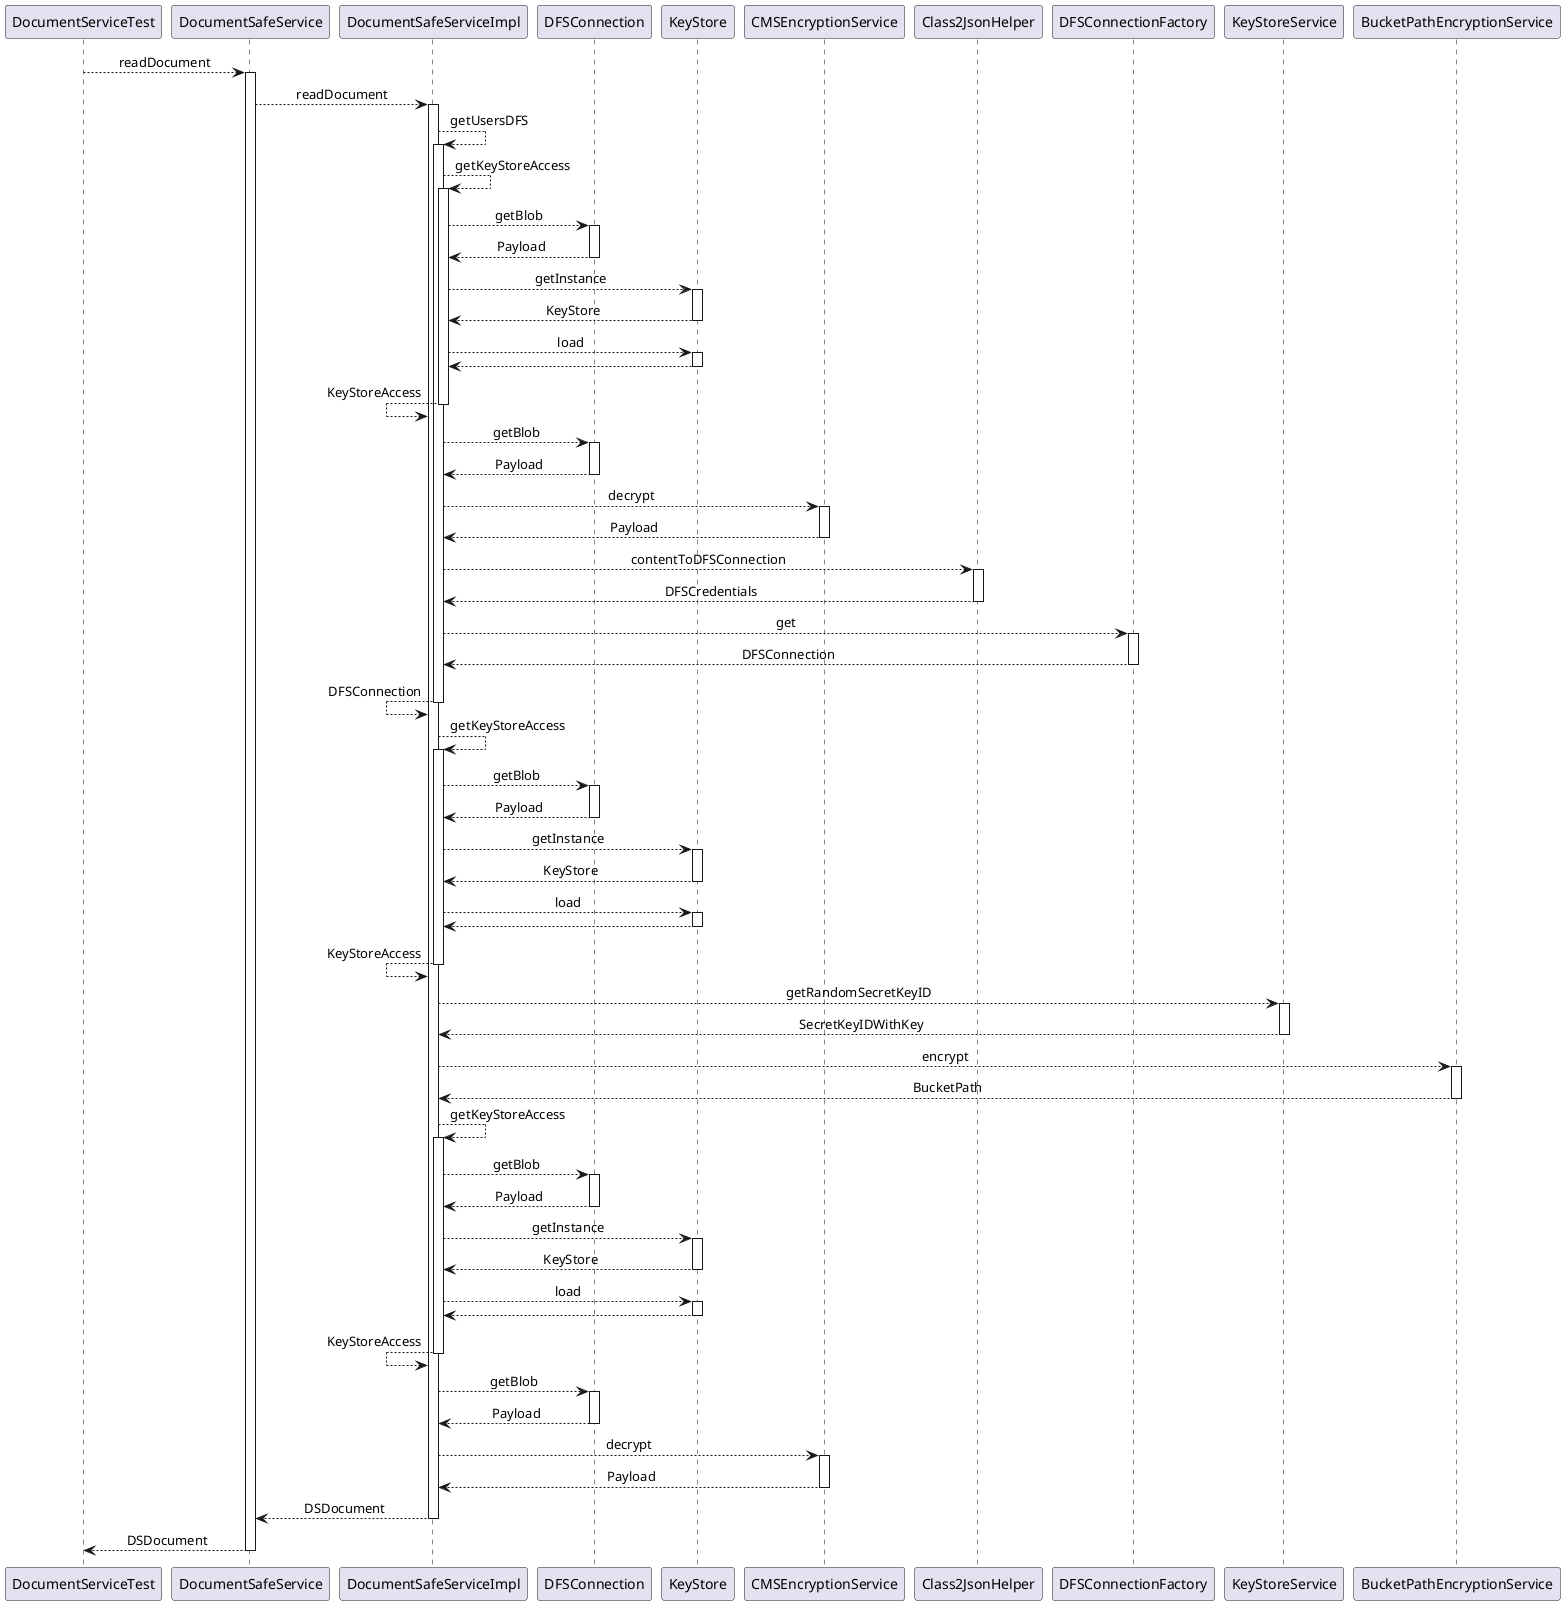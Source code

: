 @startuml

skinparam SequenceMessageAlign center


' DocumentServiceTest
DocumentServiceTest --> DocumentSafeService : readDocument

activate DocumentSafeService
' DocumentSafeService
DocumentSafeService --> DocumentSafeServiceImpl : readDocument

activate DocumentSafeServiceImpl
' DocumentSafeServiceImpl
DocumentSafeServiceImpl --> DocumentSafeServiceImpl : getUsersDFS

activate DocumentSafeServiceImpl
' DocumentSafeServiceImpl
DocumentSafeServiceImpl --> DocumentSafeServiceImpl : getKeyStoreAccess

activate DocumentSafeServiceImpl
' DocumentSafeServiceImpl
DocumentSafeServiceImpl --> DFSConnection : getBlob

activate DFSConnection
' de.adorsys.dfs.connection.api.service.api.DFSConnection
DocumentSafeServiceImpl <-- DFSConnection : Payload
deactivate DFSConnection

' DocumentSafeServiceImpl
DocumentSafeServiceImpl --> KeyStore : getInstance

activate KeyStore
' java.security.KeyStore
DocumentSafeServiceImpl <-- KeyStore : KeyStore
deactivate KeyStore

' DocumentSafeServiceImpl
DocumentSafeServiceImpl --> KeyStore : load

activate KeyStore
' java.security.KeyStore
DocumentSafeServiceImpl <-- KeyStore :  
deactivate KeyStore

' DocumentSafeServiceImpl
DocumentSafeServiceImpl <-- DocumentSafeServiceImpl : KeyStoreAccess
deactivate DocumentSafeServiceImpl

' DocumentSafeServiceImpl
DocumentSafeServiceImpl --> DFSConnection : getBlob

activate DFSConnection
' de.adorsys.dfs.connection.api.service.api.DFSConnection
DocumentSafeServiceImpl <-- DFSConnection : Payload
deactivate DFSConnection

' DocumentSafeServiceImpl
DocumentSafeServiceImpl --> CMSEncryptionService : decrypt

activate CMSEncryptionService
' CMSEncryptionService
DocumentSafeServiceImpl <-- CMSEncryptionService : Payload
deactivate CMSEncryptionService

' DocumentSafeServiceImpl
DocumentSafeServiceImpl --> Class2JsonHelper : contentToDFSConnection

activate Class2JsonHelper
' Class2JsonHelper
DocumentSafeServiceImpl <-- Class2JsonHelper : DFSCredentials
deactivate Class2JsonHelper

' DocumentSafeServiceImpl
DocumentSafeServiceImpl --> DFSConnectionFactory : get

activate DFSConnectionFactory
' de.adorsys.dfs.connection.impl.factory.DFSConnectionFactory
DocumentSafeServiceImpl <-- DFSConnectionFactory : DFSConnection
deactivate DFSConnectionFactory

' DocumentSafeServiceImpl
DocumentSafeServiceImpl <-- DocumentSafeServiceImpl : DFSConnection
deactivate DocumentSafeServiceImpl

' DocumentSafeServiceImpl
DocumentSafeServiceImpl --> DocumentSafeServiceImpl : getKeyStoreAccess

activate DocumentSafeServiceImpl
' DocumentSafeServiceImpl
DocumentSafeServiceImpl --> DFSConnection : getBlob

activate DFSConnection
' de.adorsys.dfs.connection.api.service.api.DFSConnection
DocumentSafeServiceImpl <-- DFSConnection : Payload
deactivate DFSConnection

' DocumentSafeServiceImpl
DocumentSafeServiceImpl --> KeyStore : getInstance

activate KeyStore
' java.security.KeyStore
DocumentSafeServiceImpl <-- KeyStore : KeyStore
deactivate KeyStore

' DocumentSafeServiceImpl
DocumentSafeServiceImpl --> KeyStore : load

activate KeyStore
' java.security.KeyStore
DocumentSafeServiceImpl <-- KeyStore :  
deactivate KeyStore

' DocumentSafeServiceImpl
DocumentSafeServiceImpl <-- DocumentSafeServiceImpl : KeyStoreAccess
deactivate DocumentSafeServiceImpl

' DocumentSafeServiceImpl
DocumentSafeServiceImpl --> KeyStoreService : getRandomSecretKeyID

activate KeyStoreService
' KeyStoreService
DocumentSafeServiceImpl <-- KeyStoreService : SecretKeyIDWithKey
deactivate KeyStoreService

' DocumentSafeServiceImpl
DocumentSafeServiceImpl --> BucketPathEncryptionService : encrypt

activate BucketPathEncryptionService
' BucketPathEncryptionService
DocumentSafeServiceImpl <-- BucketPathEncryptionService : BucketPath
deactivate BucketPathEncryptionService

' DocumentSafeServiceImpl
DocumentSafeServiceImpl --> DocumentSafeServiceImpl : getKeyStoreAccess

activate DocumentSafeServiceImpl
' DocumentSafeServiceImpl
DocumentSafeServiceImpl --> DFSConnection : getBlob

activate DFSConnection
' de.adorsys.dfs.connection.api.service.api.DFSConnection
DocumentSafeServiceImpl <-- DFSConnection : Payload
deactivate DFSConnection

' DocumentSafeServiceImpl
DocumentSafeServiceImpl --> KeyStore : getInstance

activate KeyStore
' java.security.KeyStore
DocumentSafeServiceImpl <-- KeyStore : KeyStore
deactivate KeyStore

' DocumentSafeServiceImpl
DocumentSafeServiceImpl --> KeyStore : load

activate KeyStore
' java.security.KeyStore
DocumentSafeServiceImpl <-- KeyStore :  
deactivate KeyStore

' DocumentSafeServiceImpl
DocumentSafeServiceImpl <-- DocumentSafeServiceImpl : KeyStoreAccess
deactivate DocumentSafeServiceImpl

' DocumentSafeServiceImpl
DocumentSafeServiceImpl --> DFSConnection : getBlob

activate DFSConnection
' de.adorsys.dfs.connection.api.service.api.DFSConnection
DocumentSafeServiceImpl <-- DFSConnection : Payload
deactivate DFSConnection

' DocumentSafeServiceImpl
DocumentSafeServiceImpl --> CMSEncryptionService : decrypt

activate CMSEncryptionService
' CMSEncryptionService
DocumentSafeServiceImpl <-- CMSEncryptionService : Payload
deactivate CMSEncryptionService

' DocumentSafeServiceImpl
DocumentSafeService <-- DocumentSafeServiceImpl : DSDocument
deactivate DocumentSafeServiceImpl

' DocumentSafeService
DocumentServiceTest <-- DocumentSafeService : DSDocument
deactivate DocumentSafeService

@enduml
